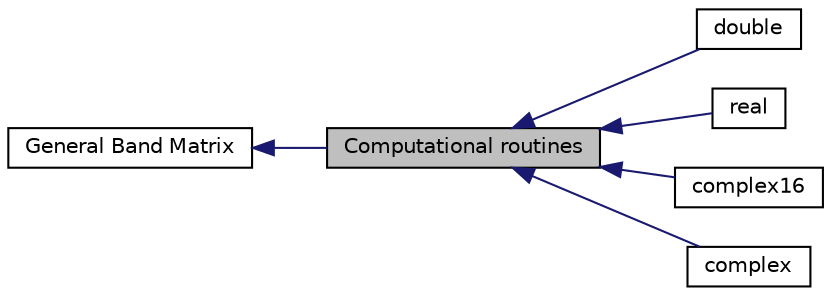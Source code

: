 digraph "Computational routines"
{
  edge [fontname="Helvetica",fontsize="10",labelfontname="Helvetica",labelfontsize="10"];
  node [fontname="Helvetica",fontsize="10",shape=record];
  rankdir=LR;
  Node1 [label="General Band Matrix",height=0.2,width=0.4,color="black", fillcolor="white", style="filled",URL="$group___g_b.html"];
  Node2 [label="double",height=0.2,width=0.4,color="black", fillcolor="white", style="filled",URL="$group__double_g_bcomputational.html"];
  Node0 [label="Computational routines",height=0.2,width=0.4,color="black", fillcolor="grey75", style="filled" fontcolor="black"];
  Node3 [label="real",height=0.2,width=0.4,color="black", fillcolor="white", style="filled",URL="$group__real_g_bcomputational.html"];
  Node5 [label="complex16",height=0.2,width=0.4,color="black", fillcolor="white", style="filled",URL="$group__complex16_g_bcomputational.html"];
  Node4 [label="complex",height=0.2,width=0.4,color="black", fillcolor="white", style="filled",URL="$group__complex_g_bcomputational.html"];
  Node1->Node0 [shape=plaintext, color="midnightblue", dir="back", style="solid"];
  Node0->Node2 [shape=plaintext, color="midnightblue", dir="back", style="solid"];
  Node0->Node3 [shape=plaintext, color="midnightblue", dir="back", style="solid"];
  Node0->Node4 [shape=plaintext, color="midnightblue", dir="back", style="solid"];
  Node0->Node5 [shape=plaintext, color="midnightblue", dir="back", style="solid"];
}
